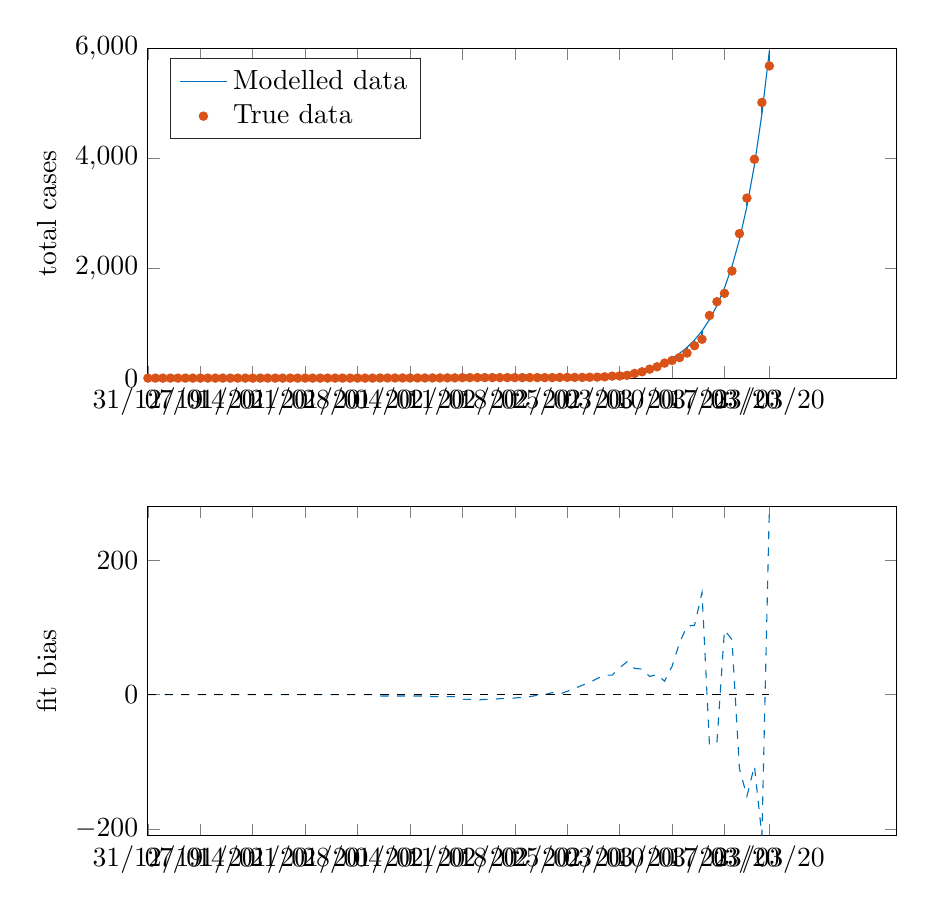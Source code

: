 % This file was created by matlab2tikz.
% Minimal pgfplots version: 1.3
%
\definecolor{mycolor1}{rgb}{0.0,0.447,0.741}%
\definecolor{mycolor2}{rgb}{0.85,0.325,0.098}%
%
\begin{tikzpicture}

\begin{axis}[%
width=9.509cm,
height=4.186cm,
at={(0cm,5.814cm)},
scale only axis,
xmin=0,
xmax=100,
xtick={0,7,14,21,28,35,42,49,56,63,70,77,83},
xticklabels={{31/12/19},{07/01/20},{14/01/20},{21/01/20},{28/01/20},{04/02/20},{11/02/20},{18/02/20},{25/02/20},{03/03/20},{10/03/20},{17/03/20},{23/03/20}},
ymin=0,
ymax=6000,
ylabel={total cases},
legend style={at={(0.03,0.97)},anchor=north west,legend cell align=left,align=left,draw=white!15!black}
]
\addplot [color=mycolor1,solid]
  table[row sep=crcr]{%
0	0\\
1	0\\
2	0\\
3	0\\
4	0\\
5	0\\
6	0\\
7	0\\
8	0\\
9	0\\
10	0\\
11	0\\
12	0\\
13	0\\
14	0\\
15	0\\
16	0\\
17	0\\
18	0\\
19	0\\
20	0\\
21	0\\
22	0\\
23	0\\
24	0\\
25	0\\
26	0\\
27	0\\
28	0\\
29	0\\
30	0\\
31	0\\
32	0\\
33	0\\
34	0\\
35	0\\
36	0\\
37	0\\
38	0\\
39	0\\
40	1\\
41	1\\
42	1\\
43	1\\
44	1\\
45	2\\
46	2\\
47	3\\
48	3\\
49	4\\
50	5\\
51	6\\
52	8\\
53	9\\
54	12\\
55	14\\
56	18\\
57	22\\
58	27\\
59	34\\
60	42\\
61	52\\
62	65\\
63	80\\
64	100\\
65	124\\
66	153\\
67	190\\
68	236\\
69	293\\
70	363\\
71	450\\
72	558\\
73	693\\
74	859\\
75	1065\\
76	1321\\
77	1639\\
78	2032\\
79	2520\\
80	3126\\
81	3877\\
82	4808\\
83	5963\\
};
\addlegendentry{Modelled data};

\addplot[only marks,mark=*,mark options={},mark size=1.5pt,color=mycolor2] plot table[row sep=crcr,]{%
0	0\\
1	0\\
2	0\\
3	0\\
4	0\\
5	0\\
6	0\\
7	0\\
8	0\\
9	0\\
10	0\\
11	0\\
12	0\\
13	0\\
14	0\\
15	0\\
16	0\\
17	0\\
18	0\\
19	0\\
20	0\\
21	0\\
22	0\\
23	0\\
24	0\\
25	0\\
26	0\\
27	0\\
28	0\\
29	0\\
30	0\\
31	2\\
32	2\\
33	2\\
34	2\\
35	2\\
36	2\\
37	2\\
38	3\\
39	3\\
40	4\\
41	4\\
42	8\\
43	8\\
44	9\\
45	9\\
46	9\\
47	9\\
48	9\\
49	9\\
50	9\\
51	9\\
52	9\\
53	9\\
54	9\\
55	13\\
56	13\\
57	13\\
58	13\\
59	16\\
60	18\\
61	23\\
62	36\\
63	40\\
64	51\\
65	85\\
66	115\\
67	163\\
68	206\\
69	273\\
70	321\\
71	373\\
72	456\\
73	590\\
74	707\\
75	1140\\
76	1391\\
77	1543\\
78	1950\\
79	2630\\
80	3277\\
81	3983\\
82	5018\\
83	5683\\
};
\addlegendentry{True data};

\addplot [color=mycolor1,solid,forget plot]
  table[row sep=crcr]{%
0	0\\
0	0\\
};
\addplot [color=mycolor1,solid,forget plot]
  table[row sep=crcr]{%
1	0\\
1	0\\
};
\addplot [color=mycolor1,solid,forget plot]
  table[row sep=crcr]{%
2	0\\
2	0\\
};
\addplot [color=mycolor1,solid,forget plot]
  table[row sep=crcr]{%
3	0\\
3	0\\
};
\addplot [color=mycolor1,solid,forget plot]
  table[row sep=crcr]{%
4	0\\
4	0\\
};
\addplot [color=mycolor1,solid,forget plot]
  table[row sep=crcr]{%
5	0\\
5	0\\
};
\addplot [color=mycolor1,solid,forget plot]
  table[row sep=crcr]{%
6	0\\
6	0\\
};
\addplot [color=mycolor1,solid,forget plot]
  table[row sep=crcr]{%
7	0\\
7	0\\
};
\addplot [color=mycolor1,solid,forget plot]
  table[row sep=crcr]{%
8	0\\
8	0\\
};
\addplot [color=mycolor1,solid,forget plot]
  table[row sep=crcr]{%
9	0\\
9	0\\
};
\addplot [color=mycolor1,solid,forget plot]
  table[row sep=crcr]{%
10	0\\
10	0\\
};
\addplot [color=mycolor1,solid,forget plot]
  table[row sep=crcr]{%
11	0\\
11	0\\
};
\addplot [color=mycolor1,solid,forget plot]
  table[row sep=crcr]{%
12	0\\
12	0\\
};
\addplot [color=mycolor1,solid,forget plot]
  table[row sep=crcr]{%
13	0\\
13	0\\
};
\addplot [color=mycolor1,solid,forget plot]
  table[row sep=crcr]{%
14	0\\
14	0\\
};
\addplot [color=mycolor1,solid,forget plot]
  table[row sep=crcr]{%
15	0\\
15	0\\
};
\addplot [color=mycolor1,solid,forget plot]
  table[row sep=crcr]{%
16	0\\
16	0\\
};
\addplot [color=mycolor1,solid,forget plot]
  table[row sep=crcr]{%
17	0\\
17	0\\
};
\addplot [color=mycolor1,solid,forget plot]
  table[row sep=crcr]{%
18	0\\
18	0\\
};
\addplot [color=mycolor1,solid,forget plot]
  table[row sep=crcr]{%
19	0\\
19	0\\
};
\addplot [color=mycolor1,solid,forget plot]
  table[row sep=crcr]{%
20	0\\
20	0\\
};
\addplot [color=mycolor1,solid,forget plot]
  table[row sep=crcr]{%
21	0\\
21	0\\
};
\addplot [color=mycolor1,solid,forget plot]
  table[row sep=crcr]{%
22	0\\
22	0\\
};
\addplot [color=mycolor1,solid,forget plot]
  table[row sep=crcr]{%
23	0\\
23	0\\
};
\addplot [color=mycolor1,solid,forget plot]
  table[row sep=crcr]{%
24	0\\
24	0\\
};
\addplot [color=mycolor1,solid,forget plot]
  table[row sep=crcr]{%
25	0\\
25	0\\
};
\addplot [color=mycolor1,solid,forget plot]
  table[row sep=crcr]{%
26	0\\
26	0\\
};
\addplot [color=mycolor1,solid,forget plot]
  table[row sep=crcr]{%
27	0\\
27	0\\
};
\addplot [color=mycolor1,solid,forget plot]
  table[row sep=crcr]{%
28	0\\
28	0\\
};
\addplot [color=mycolor1,solid,forget plot]
  table[row sep=crcr]{%
29	0\\
29	0\\
};
\addplot [color=mycolor1,solid,forget plot]
  table[row sep=crcr]{%
30	0\\
30	0\\
};
\addplot [color=mycolor1,solid,forget plot]
  table[row sep=crcr]{%
31	2\\
31	0\\
};
\addplot [color=mycolor1,solid,forget plot]
  table[row sep=crcr]{%
32	2\\
32	0\\
};
\addplot [color=mycolor1,solid,forget plot]
  table[row sep=crcr]{%
33	2\\
33	0\\
};
\addplot [color=mycolor1,solid,forget plot]
  table[row sep=crcr]{%
34	2\\
34	0\\
};
\addplot [color=mycolor1,solid,forget plot]
  table[row sep=crcr]{%
35	2\\
35	0\\
};
\addplot [color=mycolor1,solid,forget plot]
  table[row sep=crcr]{%
36	2\\
36	0\\
};
\addplot [color=mycolor1,solid,forget plot]
  table[row sep=crcr]{%
37	2\\
37	0\\
};
\addplot [color=mycolor1,solid,forget plot]
  table[row sep=crcr]{%
38	3\\
38	0\\
};
\addplot [color=mycolor1,solid,forget plot]
  table[row sep=crcr]{%
39	3\\
39	0\\
};
\addplot [color=mycolor1,solid,forget plot]
  table[row sep=crcr]{%
40	4\\
40	1\\
};
\addplot [color=mycolor1,solid,forget plot]
  table[row sep=crcr]{%
41	4\\
41	1\\
};
\addplot [color=mycolor1,solid,forget plot]
  table[row sep=crcr]{%
42	8\\
42	1\\
};
\addplot [color=mycolor1,solid,forget plot]
  table[row sep=crcr]{%
43	8\\
43	1\\
};
\addplot [color=mycolor1,solid,forget plot]
  table[row sep=crcr]{%
44	9\\
44	1\\
};
\addplot [color=mycolor1,solid,forget plot]
  table[row sep=crcr]{%
45	9\\
45	2\\
};
\addplot [color=mycolor1,solid,forget plot]
  table[row sep=crcr]{%
46	9\\
46	2\\
};
\addplot [color=mycolor1,solid,forget plot]
  table[row sep=crcr]{%
47	9\\
47	3\\
};
\addplot [color=mycolor1,solid,forget plot]
  table[row sep=crcr]{%
48	9\\
48	3\\
};
\addplot [color=mycolor1,solid,forget plot]
  table[row sep=crcr]{%
49	9\\
49	4\\
};
\addplot [color=mycolor1,solid,forget plot]
  table[row sep=crcr]{%
50	9\\
50	5\\
};
\addplot [color=mycolor1,solid,forget plot]
  table[row sep=crcr]{%
51	9\\
51	6\\
};
\addplot [color=mycolor1,solid,forget plot]
  table[row sep=crcr]{%
52	9\\
52	8\\
};
\addplot [color=mycolor1,solid,forget plot]
  table[row sep=crcr]{%
53	9\\
53	9\\
};
\addplot [color=mycolor1,solid,forget plot]
  table[row sep=crcr]{%
54	9\\
54	12\\
};
\addplot [color=mycolor1,solid,forget plot]
  table[row sep=crcr]{%
55	13\\
55	14\\
};
\addplot [color=mycolor1,solid,forget plot]
  table[row sep=crcr]{%
56	13\\
56	18\\
};
\addplot [color=mycolor1,solid,forget plot]
  table[row sep=crcr]{%
57	13\\
57	22\\
};
\addplot [color=mycolor1,solid,forget plot]
  table[row sep=crcr]{%
58	13\\
58	27\\
};
\addplot [color=mycolor1,solid,forget plot]
  table[row sep=crcr]{%
59	16\\
59	34\\
};
\addplot [color=mycolor1,solid,forget plot]
  table[row sep=crcr]{%
60	18\\
60	42\\
};
\addplot [color=mycolor1,solid,forget plot]
  table[row sep=crcr]{%
61	23\\
61	52\\
};
\addplot [color=mycolor1,solid,forget plot]
  table[row sep=crcr]{%
62	36\\
62	65\\
};
\addplot [color=mycolor1,solid,forget plot]
  table[row sep=crcr]{%
63	40\\
63	80\\
};
\addplot [color=mycolor1,solid,forget plot]
  table[row sep=crcr]{%
64	51\\
64	100\\
};
\addplot [color=mycolor1,solid,forget plot]
  table[row sep=crcr]{%
65	85\\
65	124\\
};
\addplot [color=mycolor1,solid,forget plot]
  table[row sep=crcr]{%
66	115\\
66	153\\
};
\addplot [color=mycolor1,solid,forget plot]
  table[row sep=crcr]{%
67	163\\
67	190\\
};
\addplot [color=mycolor1,solid,forget plot]
  table[row sep=crcr]{%
68	206\\
68	236\\
};
\addplot [color=mycolor1,solid,forget plot]
  table[row sep=crcr]{%
69	273\\
69	293\\
};
\addplot [color=mycolor1,solid,forget plot]
  table[row sep=crcr]{%
70	321\\
70	363\\
};
\addplot [color=mycolor1,solid,forget plot]
  table[row sep=crcr]{%
71	373\\
71	450\\
};
\addplot [color=mycolor1,solid,forget plot]
  table[row sep=crcr]{%
72	456\\
72	558\\
};
\addplot [color=mycolor1,solid,forget plot]
  table[row sep=crcr]{%
73	590\\
73	693\\
};
\addplot [color=mycolor1,solid,forget plot]
  table[row sep=crcr]{%
74	707\\
74	859\\
};
\addplot [color=mycolor1,solid,forget plot]
  table[row sep=crcr]{%
75	1140\\
75	1065\\
};
\addplot [color=mycolor1,solid,forget plot]
  table[row sep=crcr]{%
76	1391\\
76	1321\\
};
\addplot [color=mycolor1,solid,forget plot]
  table[row sep=crcr]{%
77	1543\\
77	1639\\
};
\addplot [color=mycolor1,solid,forget plot]
  table[row sep=crcr]{%
78	1950\\
78	2032\\
};
\addplot [color=mycolor1,solid,forget plot]
  table[row sep=crcr]{%
79	2630\\
79	2520\\
};
\addplot [color=mycolor1,solid,forget plot]
  table[row sep=crcr]{%
80	3277\\
80	3126\\
};
\addplot [color=mycolor1,solid,forget plot]
  table[row sep=crcr]{%
81	3983\\
81	3877\\
};
\addplot [color=mycolor1,solid,forget plot]
  table[row sep=crcr]{%
82	5018\\
82	4808\\
};
\addplot [color=mycolor1,solid,forget plot]
  table[row sep=crcr]{%
83	5683\\
83	5963\\
};
\end{axis}

\begin{axis}[%
width=9.509cm,
height=4.186cm,
at={(0cm,0cm)},
scale only axis,
xmin=0,
xmax=100,
xtick={0,7,14,21,28,35,42,49,56,63,70,77,83},
xticklabels={{31/12/19},{07/01/20},{14/01/20},{21/01/20},{28/01/20},{04/02/20},{11/02/20},{18/02/20},{25/02/20},{03/03/20},{10/03/20},{17/03/20},{23/03/20}},
ymin=-210,
ymax=280,
ylabel={fit bias},
legend style={legend cell align=left,align=left,draw=white!15!black}
]
\addplot [color=mycolor1,dashed,forget plot]
  table[row sep=crcr]{%
0	0\\
1	0\\
2	0\\
3	0\\
4	0\\
5	0\\
6	0\\
7	0\\
8	0\\
9	0\\
10	0\\
11	0\\
12	0\\
13	0\\
14	0\\
15	0\\
16	0\\
17	0\\
18	0\\
19	0\\
20	0\\
21	0\\
22	0\\
23	0\\
24	0\\
25	0\\
26	0\\
27	0\\
28	0\\
29	0\\
30	0\\
31	-2\\
32	-2\\
33	-2\\
34	-2\\
35	-2\\
36	-2\\
37	-2\\
38	-3\\
39	-3\\
40	-3\\
41	-3\\
42	-7\\
43	-7\\
44	-8\\
45	-7\\
46	-7\\
47	-6\\
48	-6\\
49	-5\\
50	-4\\
51	-3\\
52	-1\\
53	0\\
54	3\\
55	1\\
56	5\\
57	9\\
58	14\\
59	18\\
60	24\\
61	29\\
62	29\\
63	40\\
64	49\\
65	39\\
66	38\\
67	27\\
68	30\\
69	20\\
70	42\\
71	77\\
72	102\\
73	103\\
74	152\\
75	-75\\
76	-70\\
77	96\\
78	82\\
79	-110\\
80	-151\\
81	-106\\
82	-210\\
83	280\\
};
\addplot [color=black,dashed,forget plot]
  table[row sep=crcr]{%
0	0\\
83	0\\
};
\end{axis}
\end{tikzpicture}%